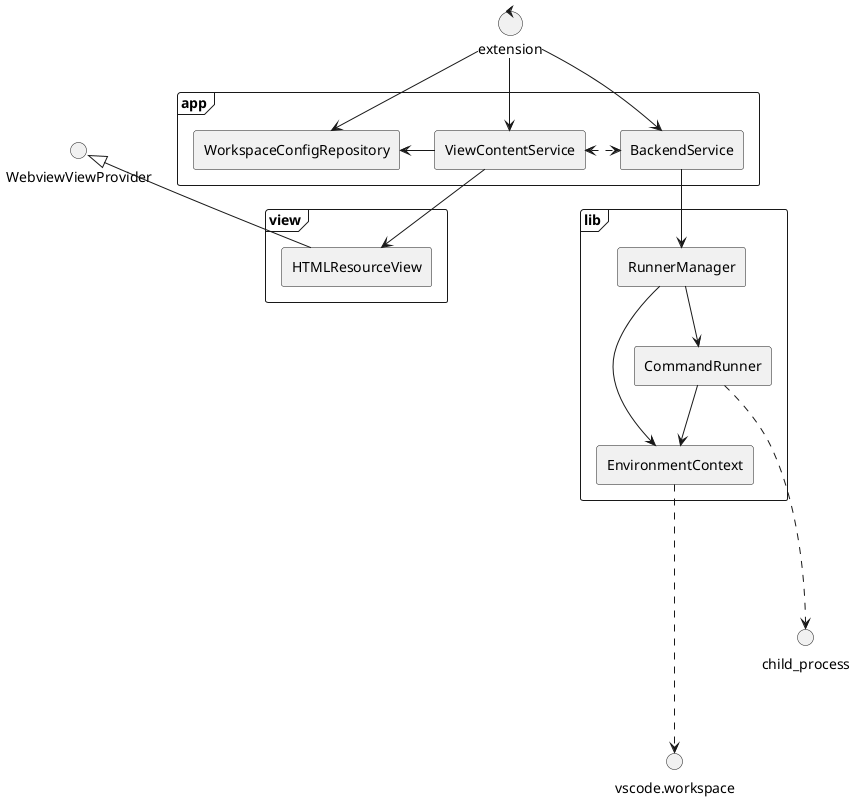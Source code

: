 @startuml

frame app {
  ' rectangle Commands
  rectangle WorkspaceConfigRepository
  rectangle BackendService
  rectangle ViewContentService
}
' HTML
' frame content {
'   rectangle DocumentElement
'   rectangle VscodeMessager
'   control main
' }
frame lib {
  rectangle CommandRunner
  rectangle EnvironmentContext
  rectangle RunnerManager
}
frame view {
  rectangle HTMLResourceView
}

control extension

EnvironmentContext ..down..> vscode.workspace
RunnerManager -down-> CommandRunner
RunnerManager -down-> EnvironmentContext
CommandRunner -down-> EnvironmentContext
CommandRunner ..down..> child_process

HTMLResourceView -up-|> WebviewViewProvider

BackendService -down-> RunnerManager
ViewContentService -down-> HTMLResourceView

WorkspaceConfigRepository <-right- ViewContentService
ViewContentService <.right.> BackendService

extension -down-> WorkspaceConfigRepository
extension -down-> BackendService
extension -down-> ViewContentService

@enduml